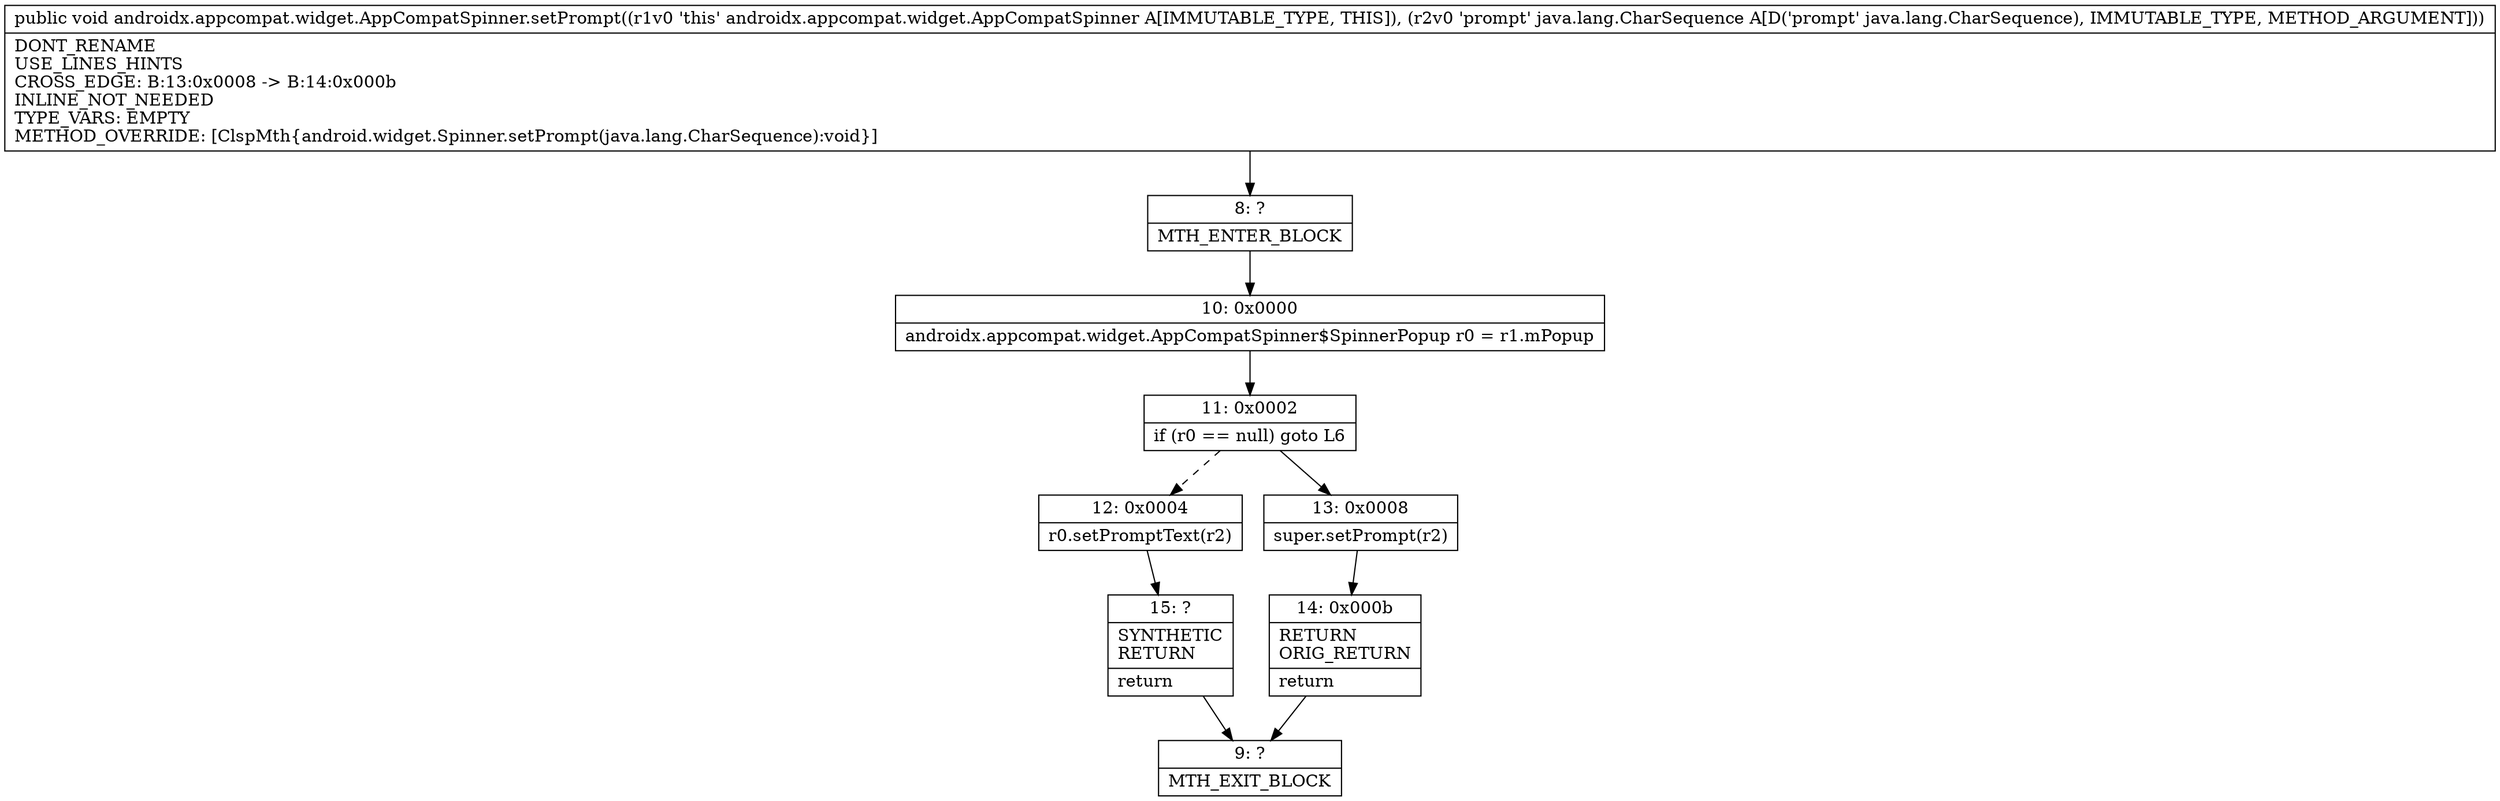 digraph "CFG forandroidx.appcompat.widget.AppCompatSpinner.setPrompt(Ljava\/lang\/CharSequence;)V" {
Node_8 [shape=record,label="{8\:\ ?|MTH_ENTER_BLOCK\l}"];
Node_10 [shape=record,label="{10\:\ 0x0000|androidx.appcompat.widget.AppCompatSpinner$SpinnerPopup r0 = r1.mPopup\l}"];
Node_11 [shape=record,label="{11\:\ 0x0002|if (r0 == null) goto L6\l}"];
Node_12 [shape=record,label="{12\:\ 0x0004|r0.setPromptText(r2)\l}"];
Node_15 [shape=record,label="{15\:\ ?|SYNTHETIC\lRETURN\l|return\l}"];
Node_9 [shape=record,label="{9\:\ ?|MTH_EXIT_BLOCK\l}"];
Node_13 [shape=record,label="{13\:\ 0x0008|super.setPrompt(r2)\l}"];
Node_14 [shape=record,label="{14\:\ 0x000b|RETURN\lORIG_RETURN\l|return\l}"];
MethodNode[shape=record,label="{public void androidx.appcompat.widget.AppCompatSpinner.setPrompt((r1v0 'this' androidx.appcompat.widget.AppCompatSpinner A[IMMUTABLE_TYPE, THIS]), (r2v0 'prompt' java.lang.CharSequence A[D('prompt' java.lang.CharSequence), IMMUTABLE_TYPE, METHOD_ARGUMENT]))  | DONT_RENAME\lUSE_LINES_HINTS\lCROSS_EDGE: B:13:0x0008 \-\> B:14:0x000b\lINLINE_NOT_NEEDED\lTYPE_VARS: EMPTY\lMETHOD_OVERRIDE: [ClspMth\{android.widget.Spinner.setPrompt(java.lang.CharSequence):void\}]\l}"];
MethodNode -> Node_8;Node_8 -> Node_10;
Node_10 -> Node_11;
Node_11 -> Node_12[style=dashed];
Node_11 -> Node_13;
Node_12 -> Node_15;
Node_15 -> Node_9;
Node_13 -> Node_14;
Node_14 -> Node_9;
}

